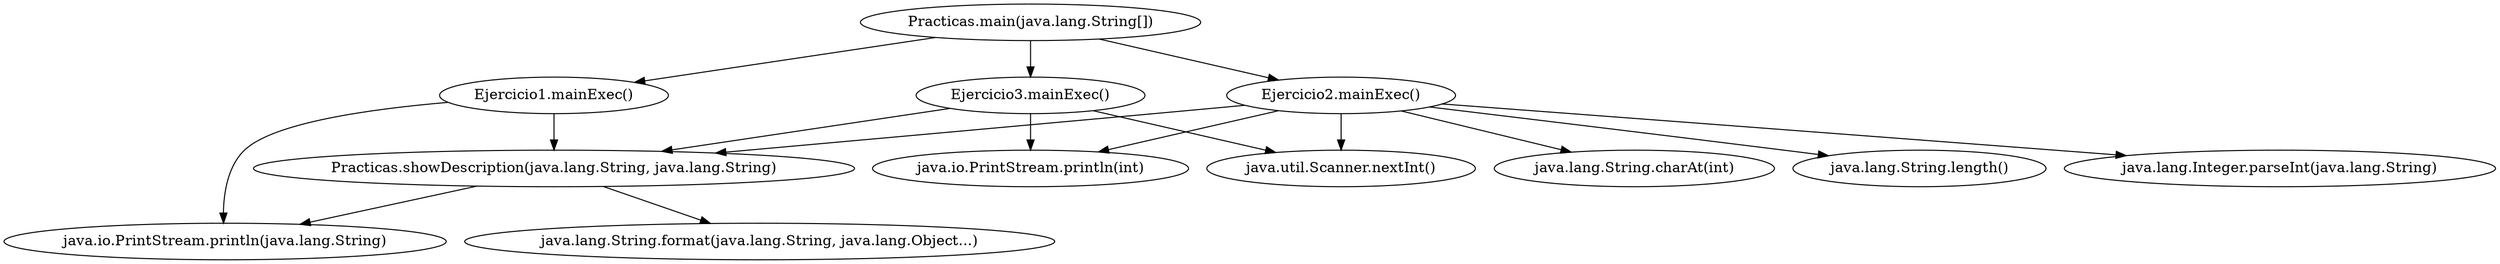 strict digraph G {
  1 [ label="Ejercicio3.mainExec()" ];
  2 [ label="Ejercicio2.mainExec()" ];
  3 [ label="Ejercicio1.mainExec()" ];
  4 [ label="Practicas.showDescription(java.lang.String, java.lang.String)" ];
  5 [ label="Practicas.main(java.lang.String[])" ];
  6 [ label="java.util.Scanner.nextInt()" ];
  7 [ label="java.io.PrintStream.println(int)" ];
  8 [ label="java.lang.String.charAt(int)" ];
  9 [ label="java.lang.String.length()" ];
  10 [ label="java.lang.Integer.parseInt(java.lang.String)" ];
  11 [ label="java.io.PrintStream.println(java.lang.String)" ];
  12 [ label="java.lang.String.format(java.lang.String, java.lang.Object...)" ];
  1 -> 4;
  1 -> 6;
  1 -> 7;
  2 -> 4;
  2 -> 6;
  2 -> 8;
  2 -> 9;
  2 -> 10;
  2 -> 7;
  3 -> 4;
  3 -> 11;
  4 -> 11;
  4 -> 12;
  5 -> 3;
  5 -> 2;
  5 -> 1;
}
